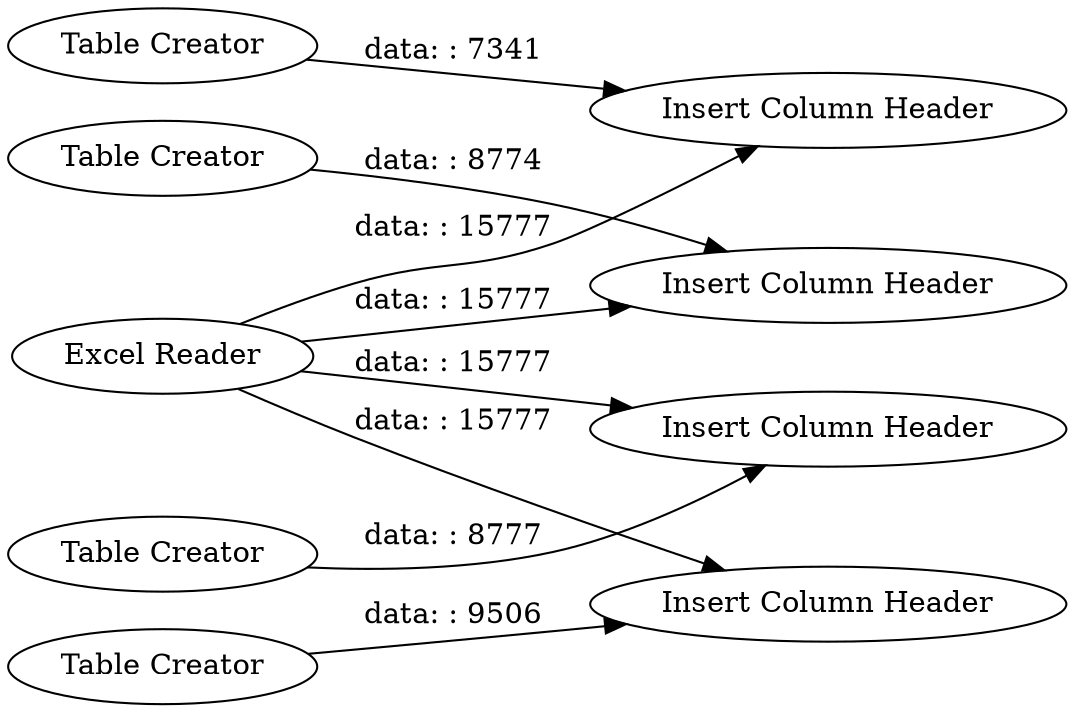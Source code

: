 digraph {
	"-3008631406932041842_1" [label="Excel Reader"]
	"-3008631406932041842_7" [label="Table Creator"]
	"-3008631406932041842_3" [label="Insert Column Header"]
	"-3008631406932041842_5" [label="Insert Column Header"]
	"-3008631406932041842_4" [label="Insert Column Header"]
	"-3008631406932041842_8" [label="Table Creator"]
	"-3008631406932041842_9" [label="Table Creator"]
	"-3008631406932041842_2" [label="Table Creator"]
	"-3008631406932041842_6" [label="Insert Column Header"]
	"-3008631406932041842_1" -> "-3008631406932041842_4" [label="data: : 15777"]
	"-3008631406932041842_1" -> "-3008631406932041842_6" [label="data: : 15777"]
	"-3008631406932041842_7" -> "-3008631406932041842_4" [label="data: : 9506"]
	"-3008631406932041842_2" -> "-3008631406932041842_3" [label="data: : 8774"]
	"-3008631406932041842_8" -> "-3008631406932041842_5" [label="data: : 7341"]
	"-3008631406932041842_1" -> "-3008631406932041842_5" [label="data: : 15777"]
	"-3008631406932041842_9" -> "-3008631406932041842_6" [label="data: : 8777"]
	"-3008631406932041842_1" -> "-3008631406932041842_3" [label="data: : 15777"]
	rankdir=LR
}
